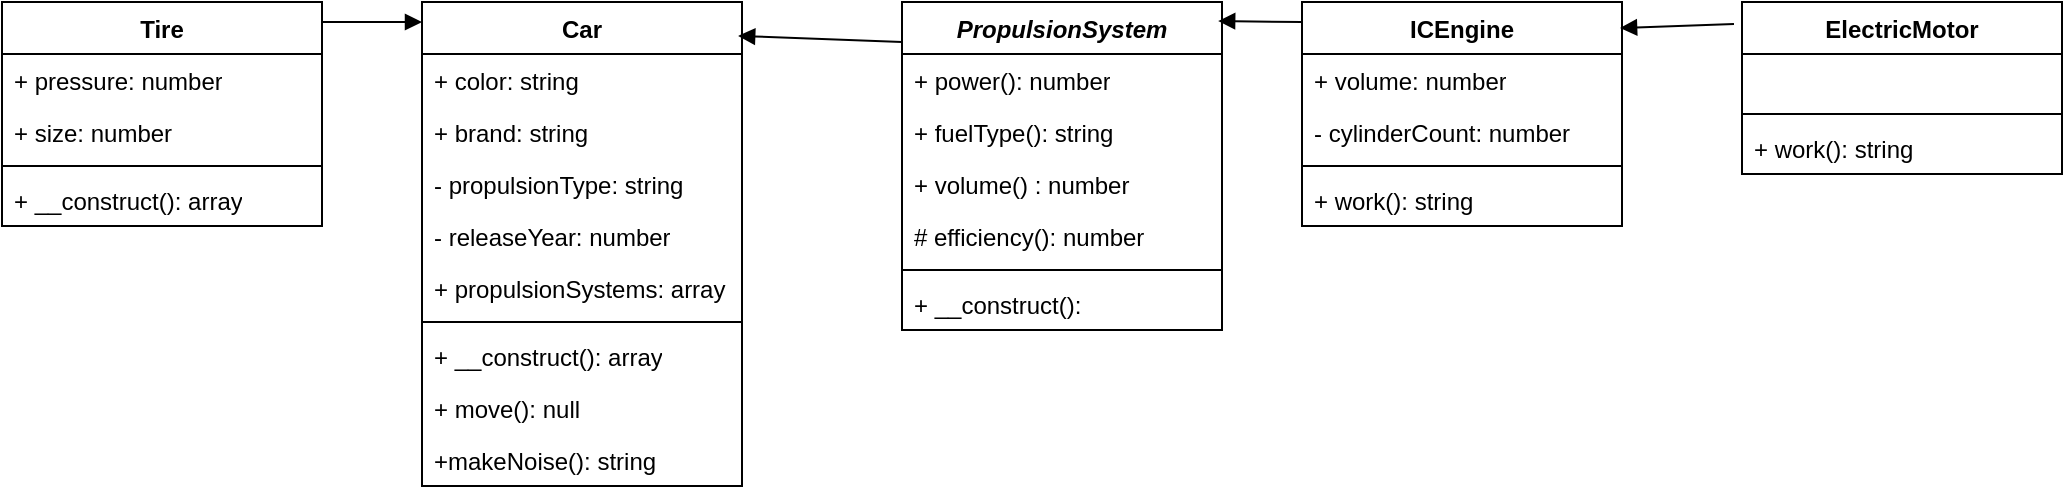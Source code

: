 <mxfile version="26.1.1">
  <diagram name="Page-1" id="Gs3L8IIN_-Py-_ghQAl8">
    <mxGraphModel dx="2534" dy="780" grid="1" gridSize="10" guides="1" tooltips="1" connect="1" arrows="1" fold="1" page="1" pageScale="1" pageWidth="1100" pageHeight="850" math="0" shadow="0">
      <root>
        <mxCell id="0" />
        <mxCell id="1" parent="0" />
        <mxCell id="LCsOYGC6iY6YAHcEEnMt-1" value="Car" style="swimlane;fontStyle=1;align=center;verticalAlign=top;childLayout=stackLayout;horizontal=1;startSize=26;horizontalStack=0;resizeParent=1;resizeParentMax=0;resizeLast=0;collapsible=1;marginBottom=0;whiteSpace=wrap;html=1;" parent="1" vertex="1">
          <mxGeometry x="150" y="390" width="160" height="242" as="geometry" />
        </mxCell>
        <mxCell id="LCsOYGC6iY6YAHcEEnMt-2" value="+ color: string" style="text;strokeColor=none;fillColor=none;align=left;verticalAlign=top;spacingLeft=4;spacingRight=4;overflow=hidden;rotatable=0;points=[[0,0.5],[1,0.5]];portConstraint=eastwest;whiteSpace=wrap;html=1;" parent="LCsOYGC6iY6YAHcEEnMt-1" vertex="1">
          <mxGeometry y="26" width="160" height="26" as="geometry" />
        </mxCell>
        <mxCell id="LCsOYGC6iY6YAHcEEnMt-24" value="+ brand: string" style="text;strokeColor=none;fillColor=none;align=left;verticalAlign=top;spacingLeft=4;spacingRight=4;overflow=hidden;rotatable=0;points=[[0,0.5],[1,0.5]];portConstraint=eastwest;whiteSpace=wrap;html=1;" parent="LCsOYGC6iY6YAHcEEnMt-1" vertex="1">
          <mxGeometry y="52" width="160" height="26" as="geometry" />
        </mxCell>
        <mxCell id="LCsOYGC6iY6YAHcEEnMt-25" value="- propulsionType: string" style="text;strokeColor=none;fillColor=none;align=left;verticalAlign=top;spacingLeft=4;spacingRight=4;overflow=hidden;rotatable=0;points=[[0,0.5],[1,0.5]];portConstraint=eastwest;whiteSpace=wrap;html=1;" parent="LCsOYGC6iY6YAHcEEnMt-1" vertex="1">
          <mxGeometry y="78" width="160" height="26" as="geometry" />
        </mxCell>
        <mxCell id="LCsOYGC6iY6YAHcEEnMt-26" value="- releaseYear: number" style="text;strokeColor=none;fillColor=none;align=left;verticalAlign=top;spacingLeft=4;spacingRight=4;overflow=hidden;rotatable=0;points=[[0,0.5],[1,0.5]];portConstraint=eastwest;whiteSpace=wrap;html=1;" parent="LCsOYGC6iY6YAHcEEnMt-1" vertex="1">
          <mxGeometry y="104" width="160" height="26" as="geometry" />
        </mxCell>
        <mxCell id="8urcRPi27V9yT56gOJ7f-1" value="+ propulsionSystems: array" style="text;strokeColor=none;fillColor=none;align=left;verticalAlign=top;spacingLeft=4;spacingRight=4;overflow=hidden;rotatable=0;points=[[0,0.5],[1,0.5]];portConstraint=eastwest;whiteSpace=wrap;html=1;" vertex="1" parent="LCsOYGC6iY6YAHcEEnMt-1">
          <mxGeometry y="130" width="160" height="26" as="geometry" />
        </mxCell>
        <mxCell id="LCsOYGC6iY6YAHcEEnMt-3" value="" style="line;strokeWidth=1;fillColor=none;align=left;verticalAlign=middle;spacingTop=-1;spacingLeft=3;spacingRight=3;rotatable=0;labelPosition=right;points=[];portConstraint=eastwest;strokeColor=inherit;" parent="LCsOYGC6iY6YAHcEEnMt-1" vertex="1">
          <mxGeometry y="156" width="160" height="8" as="geometry" />
        </mxCell>
        <mxCell id="LCsOYGC6iY6YAHcEEnMt-4" value="+ __construct(): array" style="text;strokeColor=none;fillColor=none;align=left;verticalAlign=top;spacingLeft=4;spacingRight=4;overflow=hidden;rotatable=0;points=[[0,0.5],[1,0.5]];portConstraint=eastwest;whiteSpace=wrap;html=1;" parent="LCsOYGC6iY6YAHcEEnMt-1" vertex="1">
          <mxGeometry y="164" width="160" height="26" as="geometry" />
        </mxCell>
        <mxCell id="LCsOYGC6iY6YAHcEEnMt-5" value="+ move(): null" style="text;strokeColor=none;fillColor=none;align=left;verticalAlign=top;spacingLeft=4;spacingRight=4;overflow=hidden;rotatable=0;points=[[0,0.5],[1,0.5]];portConstraint=eastwest;whiteSpace=wrap;html=1;" parent="LCsOYGC6iY6YAHcEEnMt-1" vertex="1">
          <mxGeometry y="190" width="160" height="26" as="geometry" />
        </mxCell>
        <mxCell id="LCsOYGC6iY6YAHcEEnMt-6" value="+makeNoise(): string" style="text;strokeColor=none;fillColor=none;align=left;verticalAlign=top;spacingLeft=4;spacingRight=4;overflow=hidden;rotatable=0;points=[[0,0.5],[1,0.5]];portConstraint=eastwest;whiteSpace=wrap;html=1;" parent="LCsOYGC6iY6YAHcEEnMt-1" vertex="1">
          <mxGeometry y="216" width="160" height="26" as="geometry" />
        </mxCell>
        <mxCell id="LCsOYGC6iY6YAHcEEnMt-7" value="ICEngine" style="swimlane;fontStyle=1;align=center;verticalAlign=top;childLayout=stackLayout;horizontal=1;startSize=26;horizontalStack=0;resizeParent=1;resizeParentMax=0;resizeLast=0;collapsible=1;marginBottom=0;whiteSpace=wrap;html=1;" parent="1" vertex="1">
          <mxGeometry x="590" y="390" width="160" height="112" as="geometry" />
        </mxCell>
        <mxCell id="LCsOYGC6iY6YAHcEEnMt-8" value="+ volume: number" style="text;strokeColor=none;fillColor=none;align=left;verticalAlign=top;spacingLeft=4;spacingRight=4;overflow=hidden;rotatable=0;points=[[0,0.5],[1,0.5]];portConstraint=eastwest;whiteSpace=wrap;html=1;" parent="LCsOYGC6iY6YAHcEEnMt-7" vertex="1">
          <mxGeometry y="26" width="160" height="26" as="geometry" />
        </mxCell>
        <mxCell id="LCsOYGC6iY6YAHcEEnMt-28" value="- cylinderCount: number" style="text;strokeColor=none;fillColor=none;align=left;verticalAlign=top;spacingLeft=4;spacingRight=4;overflow=hidden;rotatable=0;points=[[0,0.5],[1,0.5]];portConstraint=eastwest;whiteSpace=wrap;html=1;" parent="LCsOYGC6iY6YAHcEEnMt-7" vertex="1">
          <mxGeometry y="52" width="160" height="26" as="geometry" />
        </mxCell>
        <mxCell id="LCsOYGC6iY6YAHcEEnMt-9" value="" style="line;strokeWidth=1;fillColor=none;align=left;verticalAlign=middle;spacingTop=-1;spacingLeft=3;spacingRight=3;rotatable=0;labelPosition=right;points=[];portConstraint=eastwest;strokeColor=inherit;" parent="LCsOYGC6iY6YAHcEEnMt-7" vertex="1">
          <mxGeometry y="78" width="160" height="8" as="geometry" />
        </mxCell>
        <mxCell id="LCsOYGC6iY6YAHcEEnMt-10" value="+ work(): string" style="text;strokeColor=none;fillColor=none;align=left;verticalAlign=top;spacingLeft=4;spacingRight=4;overflow=hidden;rotatable=0;points=[[0,0.5],[1,0.5]];portConstraint=eastwest;whiteSpace=wrap;html=1;" parent="LCsOYGC6iY6YAHcEEnMt-7" vertex="1">
          <mxGeometry y="86" width="160" height="26" as="geometry" />
        </mxCell>
        <mxCell id="LCsOYGC6iY6YAHcEEnMt-13" value="ElectricMotor" style="swimlane;fontStyle=1;align=center;verticalAlign=top;childLayout=stackLayout;horizontal=1;startSize=26;horizontalStack=0;resizeParent=1;resizeParentMax=0;resizeLast=0;collapsible=1;marginBottom=0;whiteSpace=wrap;html=1;" parent="1" vertex="1">
          <mxGeometry x="810" y="390" width="160" height="86" as="geometry" />
        </mxCell>
        <mxCell id="LCsOYGC6iY6YAHcEEnMt-14" value="&amp;nbsp;" style="text;strokeColor=none;fillColor=none;align=left;verticalAlign=top;spacingLeft=4;spacingRight=4;overflow=hidden;rotatable=0;points=[[0,0.5],[1,0.5]];portConstraint=eastwest;whiteSpace=wrap;html=1;" parent="LCsOYGC6iY6YAHcEEnMt-13" vertex="1">
          <mxGeometry y="26" width="160" height="26" as="geometry" />
        </mxCell>
        <mxCell id="LCsOYGC6iY6YAHcEEnMt-15" value="" style="line;strokeWidth=1;fillColor=none;align=left;verticalAlign=middle;spacingTop=-1;spacingLeft=3;spacingRight=3;rotatable=0;labelPosition=right;points=[];portConstraint=eastwest;strokeColor=inherit;" parent="LCsOYGC6iY6YAHcEEnMt-13" vertex="1">
          <mxGeometry y="52" width="160" height="8" as="geometry" />
        </mxCell>
        <mxCell id="LCsOYGC6iY6YAHcEEnMt-16" value="+ work(): string" style="text;strokeColor=none;fillColor=none;align=left;verticalAlign=top;spacingLeft=4;spacingRight=4;overflow=hidden;rotatable=0;points=[[0,0.5],[1,0.5]];portConstraint=eastwest;whiteSpace=wrap;html=1;" parent="LCsOYGC6iY6YAHcEEnMt-13" vertex="1">
          <mxGeometry y="60" width="160" height="26" as="geometry" />
        </mxCell>
        <mxCell id="LCsOYGC6iY6YAHcEEnMt-17" value="&lt;i&gt;PropulsionSystem&lt;/i&gt;" style="swimlane;fontStyle=1;align=center;verticalAlign=top;childLayout=stackLayout;horizontal=1;startSize=26;horizontalStack=0;resizeParent=1;resizeParentMax=0;resizeLast=0;collapsible=1;marginBottom=0;whiteSpace=wrap;html=1;" parent="1" vertex="1">
          <mxGeometry x="390" y="390" width="160" height="164" as="geometry" />
        </mxCell>
        <mxCell id="LCsOYGC6iY6YAHcEEnMt-18" value="+ power(): number" style="text;strokeColor=none;fillColor=none;align=left;verticalAlign=top;spacingLeft=4;spacingRight=4;overflow=hidden;rotatable=0;points=[[0,0.5],[1,0.5]];portConstraint=eastwest;whiteSpace=wrap;html=1;" parent="LCsOYGC6iY6YAHcEEnMt-17" vertex="1">
          <mxGeometry y="26" width="160" height="26" as="geometry" />
        </mxCell>
        <mxCell id="LCsOYGC6iY6YAHcEEnMt-36" value="+ fuelType(): string" style="text;strokeColor=none;fillColor=none;align=left;verticalAlign=top;spacingLeft=4;spacingRight=4;overflow=hidden;rotatable=0;points=[[0,0.5],[1,0.5]];portConstraint=eastwest;whiteSpace=wrap;html=1;" parent="LCsOYGC6iY6YAHcEEnMt-17" vertex="1">
          <mxGeometry y="52" width="160" height="26" as="geometry" />
        </mxCell>
        <mxCell id="8urcRPi27V9yT56gOJ7f-11" value="+ volume() : number" style="text;strokeColor=none;fillColor=none;align=left;verticalAlign=top;spacingLeft=4;spacingRight=4;overflow=hidden;rotatable=0;points=[[0,0.5],[1,0.5]];portConstraint=eastwest;whiteSpace=wrap;html=1;" vertex="1" parent="LCsOYGC6iY6YAHcEEnMt-17">
          <mxGeometry y="78" width="160" height="26" as="geometry" />
        </mxCell>
        <mxCell id="LCsOYGC6iY6YAHcEEnMt-37" value="# efficiency(): number" style="text;strokeColor=none;fillColor=none;align=left;verticalAlign=top;spacingLeft=4;spacingRight=4;overflow=hidden;rotatable=0;points=[[0,0.5],[1,0.5]];portConstraint=eastwest;whiteSpace=wrap;html=1;" parent="LCsOYGC6iY6YAHcEEnMt-17" vertex="1">
          <mxGeometry y="104" width="160" height="26" as="geometry" />
        </mxCell>
        <mxCell id="LCsOYGC6iY6YAHcEEnMt-19" value="" style="line;strokeWidth=1;fillColor=none;align=left;verticalAlign=middle;spacingTop=-1;spacingLeft=3;spacingRight=3;rotatable=0;labelPosition=right;points=[];portConstraint=eastwest;strokeColor=inherit;" parent="LCsOYGC6iY6YAHcEEnMt-17" vertex="1">
          <mxGeometry y="130" width="160" height="8" as="geometry" />
        </mxCell>
        <mxCell id="LCsOYGC6iY6YAHcEEnMt-22" value="+ __construct():" style="text;strokeColor=none;fillColor=none;align=left;verticalAlign=top;spacingLeft=4;spacingRight=4;overflow=hidden;rotatable=0;points=[[0,0.5],[1,0.5]];portConstraint=eastwest;whiteSpace=wrap;html=1;" parent="LCsOYGC6iY6YAHcEEnMt-17" vertex="1">
          <mxGeometry y="138" width="160" height="26" as="geometry" />
        </mxCell>
        <mxCell id="LCsOYGC6iY6YAHcEEnMt-30" value="Tire" style="swimlane;fontStyle=1;align=center;verticalAlign=top;childLayout=stackLayout;horizontal=1;startSize=26;horizontalStack=0;resizeParent=1;resizeParentMax=0;resizeLast=0;collapsible=1;marginBottom=0;whiteSpace=wrap;html=1;" parent="1" vertex="1">
          <mxGeometry x="-60" y="390" width="160" height="112" as="geometry" />
        </mxCell>
        <mxCell id="LCsOYGC6iY6YAHcEEnMt-31" value="+ pressure: number" style="text;strokeColor=none;fillColor=none;align=left;verticalAlign=top;spacingLeft=4;spacingRight=4;overflow=hidden;rotatable=0;points=[[0,0.5],[1,0.5]];portConstraint=eastwest;whiteSpace=wrap;html=1;" parent="LCsOYGC6iY6YAHcEEnMt-30" vertex="1">
          <mxGeometry y="26" width="160" height="26" as="geometry" />
        </mxCell>
        <mxCell id="LCsOYGC6iY6YAHcEEnMt-34" value="+ size: number" style="text;strokeColor=none;fillColor=none;align=left;verticalAlign=top;spacingLeft=4;spacingRight=4;overflow=hidden;rotatable=0;points=[[0,0.5],[1,0.5]];portConstraint=eastwest;whiteSpace=wrap;html=1;" parent="LCsOYGC6iY6YAHcEEnMt-30" vertex="1">
          <mxGeometry y="52" width="160" height="26" as="geometry" />
        </mxCell>
        <mxCell id="LCsOYGC6iY6YAHcEEnMt-32" value="" style="line;strokeWidth=1;fillColor=none;align=left;verticalAlign=middle;spacingTop=-1;spacingLeft=3;spacingRight=3;rotatable=0;labelPosition=right;points=[];portConstraint=eastwest;strokeColor=inherit;" parent="LCsOYGC6iY6YAHcEEnMt-30" vertex="1">
          <mxGeometry y="78" width="160" height="8" as="geometry" />
        </mxCell>
        <mxCell id="LCsOYGC6iY6YAHcEEnMt-33" value="+ __construct(): array" style="text;strokeColor=none;fillColor=none;align=left;verticalAlign=top;spacingLeft=4;spacingRight=4;overflow=hidden;rotatable=0;points=[[0,0.5],[1,0.5]];portConstraint=eastwest;whiteSpace=wrap;html=1;" parent="LCsOYGC6iY6YAHcEEnMt-30" vertex="1">
          <mxGeometry y="86" width="160" height="26" as="geometry" />
        </mxCell>
        <mxCell id="8urcRPi27V9yT56gOJ7f-3" value="" style="html=1;verticalAlign=bottom;endArrow=block;curved=0;rounded=0;entryX=0.994;entryY=0.116;entryDx=0;entryDy=0;entryPerimeter=0;exitX=-0.025;exitY=0.128;exitDx=0;exitDy=0;exitPerimeter=0;" edge="1" parent="1" source="LCsOYGC6iY6YAHcEEnMt-13" target="LCsOYGC6iY6YAHcEEnMt-7">
          <mxGeometry width="80" relative="1" as="geometry">
            <mxPoint x="720" y="310" as="sourcePoint" />
            <mxPoint x="720" y="220" as="targetPoint" />
          </mxGeometry>
        </mxCell>
        <mxCell id="8urcRPi27V9yT56gOJ7f-6" value="" style="html=1;verticalAlign=bottom;endArrow=block;curved=0;rounded=0;entryX=0.988;entryY=0.058;entryDx=0;entryDy=0;entryPerimeter=0;exitX=-0.025;exitY=0.128;exitDx=0;exitDy=0;exitPerimeter=0;" edge="1" parent="1" target="LCsOYGC6iY6YAHcEEnMt-17">
          <mxGeometry width="80" relative="1" as="geometry">
            <mxPoint x="590" y="400" as="sourcePoint" />
            <mxPoint x="533" y="402" as="targetPoint" />
          </mxGeometry>
        </mxCell>
        <mxCell id="8urcRPi27V9yT56gOJ7f-7" value="" style="html=1;verticalAlign=bottom;endArrow=block;curved=0;rounded=0;entryX=0.988;entryY=0.058;entryDx=0;entryDy=0;entryPerimeter=0;" edge="1" parent="1">
          <mxGeometry width="80" relative="1" as="geometry">
            <mxPoint x="100" y="400" as="sourcePoint" />
            <mxPoint x="150" y="400" as="targetPoint" />
          </mxGeometry>
        </mxCell>
        <mxCell id="8urcRPi27V9yT56gOJ7f-9" value="" style="html=1;verticalAlign=bottom;endArrow=block;curved=0;rounded=0;entryX=0.988;entryY=0.07;entryDx=0;entryDy=0;entryPerimeter=0;" edge="1" parent="1" target="LCsOYGC6iY6YAHcEEnMt-1">
          <mxGeometry width="80" relative="1" as="geometry">
            <mxPoint x="390" y="410" as="sourcePoint" />
            <mxPoint x="290" y="410" as="targetPoint" />
          </mxGeometry>
        </mxCell>
      </root>
    </mxGraphModel>
  </diagram>
</mxfile>
